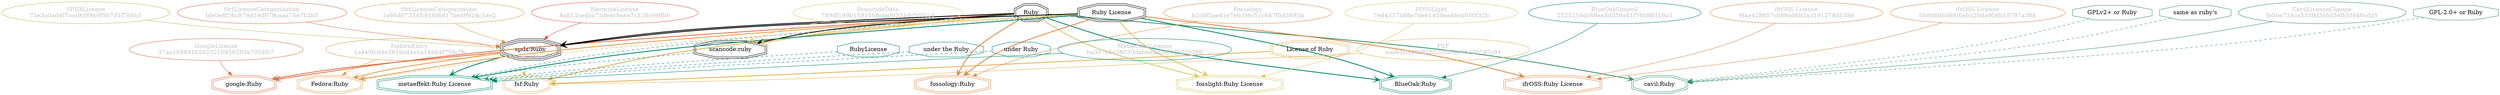 strict digraph {
    node [shape=box];
    graph [splines=curved];
    3781 [label="SPDXLicense\n73e3a0ad4f7cea9d89b9f5b7d1f7bbb5"
         ,fontcolor=gray
         ,color="#b8bf62"
         ,fillcolor="beige;1"
         ,shape=ellipse];
    3782 [label="spdx:Ruby"
         ,shape=tripleoctagon];
    3783 [label=Ruby
         ,shape=doubleoctagon];
    3784 [label="Ruby License"
         ,shape=doubleoctagon];
    5670 [label="GoogleLicense\n37aa1b989165025210956283e7054fc7"
         ,fontcolor=gray
         ,color="#e06f45"
         ,fillcolor="beige;1"
         ,shape=ellipse];
    5671 [label="google:Ruby"
         ,color="#e06f45"
         ,shape=doubleoctagon];
    8346 [label="FedoraEntry\n5a4e9fcd4e3919cd4e5a16b04f75fe76"
         ,fontcolor=gray
         ,color="#e09d4b"
         ,fillcolor="beige;1"
         ,shape=ellipse];
    8347 [label="Fedora:Ruby"
         ,color="#e09d4b"
         ,shape=doubleoctagon];
    8980 [label="BlueOakCouncil\n2523254dc68ea3d059a01f76b98310a3"
         ,fontcolor=gray
         ,color="#00876c"
         ,fillcolor="beige;1"
         ,shape=ellipse];
    8981 [label="BlueOak:Ruby"
         ,color="#00876c"
         ,shape=doubleoctagon];
    10489 [label="FSF\neaeb10340082b520f8b4e964d0787c94"
          ,fontcolor=gray
          ,color="#deb256"
          ,fillcolor="beige;1"
          ,shape=ellipse];
    10490 [label="fsf:Ruby"
          ,color="#deb256"
          ,shape=doubleoctagon];
    10491 [label="License of Ruby"
          ,color="#deb256"
          ,shape=doubleoctagon];
    23031 [label="ScancodeData\n789df199b15915bfeded9331dc505cc4"
          ,fontcolor=gray
          ,color="#dac767"
          ,fillcolor="beige;1"
          ,shape=ellipse];
    23032 [label="scancode:ruby"
          ,shape=doubleoctagon];
    26549 [label="Fossology\nb2cbf3ae41e7e6c06c51c647f0d3695b"
          ,fontcolor=gray
          ,color="#e18745"
          ,fillcolor="beige;1"
          ,shape=ellipse];
    26550 [label="fossology:Ruby"
          ,color="#e18745"
          ,shape=doubleoctagon];
    35187 [label="OrtLicenseCategorization\nbfe0e8f36c879d19d079caaa70e7b2b5"
          ,fontcolor=gray
          ,color="#e06f45"
          ,fillcolor="beige;1"
          ,shape=ellipse];
    36246 [label="OrtLicenseCategorization\n1a66d67334fc81fd6617bed9924c1ae2"
          ,fontcolor=gray
          ,color="#e09d4b"
          ,fillcolor="beige;1"
          ,shape=ellipse];
    37451 [label="CavilLicenseChange\nfe5be734ca5339d5c6d54fb5fd40cdd5"
          ,fontcolor=gray
          ,color="#379469"
          ,fillcolor="beige;1"
          ,shape=ellipse];
    37452 [label="cavil:Ruby"
          ,color="#379469"
          ,shape=doubleoctagon];
    37453 [label="GPL-2.0+ or Ruby"
          ,color="#379469"
          ,shape=octagon];
    37454 [label="GPLv2+ or Ruby"
          ,color="#379469"
          ,shape=octagon];
    37455 [label="same as ruby's"
          ,color="#379469"
          ,shape=octagon];
    47781 [label="MetaeffektLicense\nba30765e38033dabbdaa348bf3d20389"
          ,fontcolor=gray
          ,color="#00876c"
          ,fillcolor="beige;1"
          ,shape=ellipse];
    47782 [label="metaeffekt:Ruby License"
          ,color="#00876c"
          ,shape=doubleoctagon];
    47783 [label=RubyLicense
          ,color="#00876c"
          ,shape=octagon];
    47784 [label="under the Ruby"
          ,color="#00876c"
          ,shape=octagon];
    47785 [label="under Ruby"
          ,color="#00876c"
          ,shape=octagon];
    50071 [label="HermineLicense\n8a813ce4ba73de4c9aea7c528c69ffb0"
          ,fontcolor=gray
          ,color="#dc574a"
          ,fillcolor="beige;1"
          ,shape=ellipse];
    51187 [label="FOSSLight\n7ed4337b88e7de61459ead4eb050f32b"
          ,fontcolor=gray
          ,color="#dac767"
          ,fillcolor="beige;1"
          ,shape=ellipse];
    51188 [label="fosslight:Ruby License"
          ,color="#dac767"
          ,shape=doubleoctagon];
    54656 [label="ifrOSS License\n0b8d8d6b69f6eb120da909b18797a384"
          ,fontcolor=gray
          ,color="#e18745"
          ,fillcolor="beige;1"
          ,shape=ellipse];
    54657 [label="ifrOSS:Ruby License"
          ,color="#e18745"
          ,shape=doubleoctagon];
    55226 [label="ifrOSS License\n9faa428857cb09ad6b2a3191278d138d"
          ,fontcolor=gray
          ,color="#e18745"
          ,fillcolor="beige;1"
          ,shape=ellipse];
    3781 -> 3782 [weight=0.5
                 ,color="#b8bf62"];
    3782 -> 5671 [style=bold
                 ,arrowhead=vee
                 ,weight=0.7
                 ,color="#e06f45"];
    3782 -> 8347 [style=bold
                 ,arrowhead=vee
                 ,weight=0.7
                 ,color="#e09d4b"];
    3782 -> 10490 [style=dashed
                  ,arrowhead=vee
                  ,weight=0.5
                  ,color="#deb256"];
    3782 -> 47782 [style=bold
                  ,arrowhead=vee
                  ,weight=0.7
                  ,color="#00876c"];
    3783 -> 3782 [style=bold
                 ,arrowhead=vee
                 ,weight=0.7];
    3783 -> 5671 [style=bold
                 ,arrowhead=vee
                 ,weight=0.7
                 ,color="#e06f45"];
    3783 -> 8347 [style=bold
                 ,arrowhead=vee
                 ,weight=0.7
                 ,color="#e09d4b"];
    3783 -> 8347 [style=bold
                 ,arrowhead=vee
                 ,weight=0.7
                 ,color="#e09d4b"];
    3783 -> 8981 [style=bold
                 ,arrowhead=vee
                 ,weight=0.7
                 ,color="#00876c"];
    3783 -> 10490 [style=bold
                  ,arrowhead=vee
                  ,weight=0.7
                  ,color="#deb256"];
    3783 -> 23032 [style=bold
                  ,arrowhead=vee
                  ,weight=0.7];
    3783 -> 26550 [style=bold
                  ,arrowhead=vee
                  ,weight=0.7
                  ,color="#e18745"];
    3783 -> 37452 [style=bold
                  ,arrowhead=vee
                  ,weight=0.7
                  ,color="#379469"];
    3783 -> 37452 [style=bold
                  ,arrowhead=vee
                  ,weight=0.7
                  ,color="#379469"];
    3783 -> 47782 [style=dashed
                  ,arrowhead=vee
                  ,weight=0.5
                  ,color="#00876c"];
    3783 -> 51188 [style=bold
                  ,arrowhead=vee
                  ,weight=0.7
                  ,color="#dac767"];
    3784 -> 3782 [style=bold
                 ,arrowhead=vee
                 ,weight=0.7];
    3784 -> 8347 [style=dashed
                 ,arrowhead=vee
                 ,weight=0.5
                 ,color="#e09d4b"];
    3784 -> 8981 [style=bold
                 ,arrowhead=vee
                 ,weight=0.7
                 ,color="#00876c"];
    3784 -> 23032 [style=bold
                  ,arrowhead=vee
                  ,weight=0.7
                  ,color="#dac767"];
    3784 -> 26550 [style=bold
                  ,arrowhead=vee
                  ,weight=0.7
                  ,color="#e18745"];
    3784 -> 47782 [style=bold
                  ,arrowhead=vee
                  ,weight=0.7
                  ,color="#00876c"];
    3784 -> 47782 [style=bold
                  ,arrowhead=vee
                  ,weight=0.7
                  ,color="#00876c"];
    3784 -> 51188 [style=bold
                  ,arrowhead=vee
                  ,weight=0.7
                  ,color="#dac767"];
    3784 -> 54657 [style=bold
                  ,arrowhead=vee
                  ,weight=0.7
                  ,color="#e18745"];
    3784 -> 54657 [style=bold
                  ,arrowhead=vee
                  ,weight=0.7
                  ,color="#e18745"];
    5670 -> 5671 [weight=0.5
                 ,color="#e06f45"];
    8346 -> 8347 [weight=0.5
                 ,color="#e09d4b"];
    8980 -> 8981 [weight=0.5
                 ,color="#00876c"];
    10489 -> 10490 [weight=0.5
                   ,color="#deb256"];
    10491 -> 10490 [style=bold
                   ,arrowhead=vee
                   ,weight=0.7
                   ,color="#deb256"];
    23031 -> 23032 [weight=0.5
                   ,color="#dac767"];
    23032 -> 47782 [style=dashed
                   ,arrowhead=vee
                   ,weight=0.5
                   ,color="#00876c"];
    26549 -> 26550 [weight=0.5
                   ,color="#e18745"];
    35187 -> 3782 [weight=0.5
                  ,color="#e06f45"];
    36246 -> 3782 [weight=0.5
                  ,color="#e09d4b"];
    37451 -> 37452 [weight=0.5
                   ,color="#379469"];
    37453 -> 37452 [style=dashed
                   ,arrowhead=vee
                   ,weight=0.5
                   ,color="#379469"];
    37454 -> 37452 [style=dashed
                   ,arrowhead=vee
                   ,weight=0.5
                   ,color="#379469"];
    37455 -> 37452 [style=dashed
                   ,arrowhead=vee
                   ,weight=0.5
                   ,color="#379469"];
    47781 -> 47782 [weight=0.5
                   ,color="#00876c"];
    47783 -> 47782 [style=dashed
                   ,arrowhead=vee
                   ,weight=0.5
                   ,color="#00876c"];
    47784 -> 47782 [style=dashed
                   ,arrowhead=vee
                   ,weight=0.5
                   ,color="#00876c"];
    47785 -> 47782 [style=dashed
                   ,arrowhead=vee
                   ,weight=0.5
                   ,color="#00876c"];
    50071 -> 3782 [weight=0.5
                  ,color="#dc574a"];
    51187 -> 51188 [weight=0.5
                   ,color="#dac767"];
    54656 -> 54657 [weight=0.5
                   ,color="#e18745"];
    55226 -> 54657 [weight=0.5
                   ,color="#e18745"];
}
